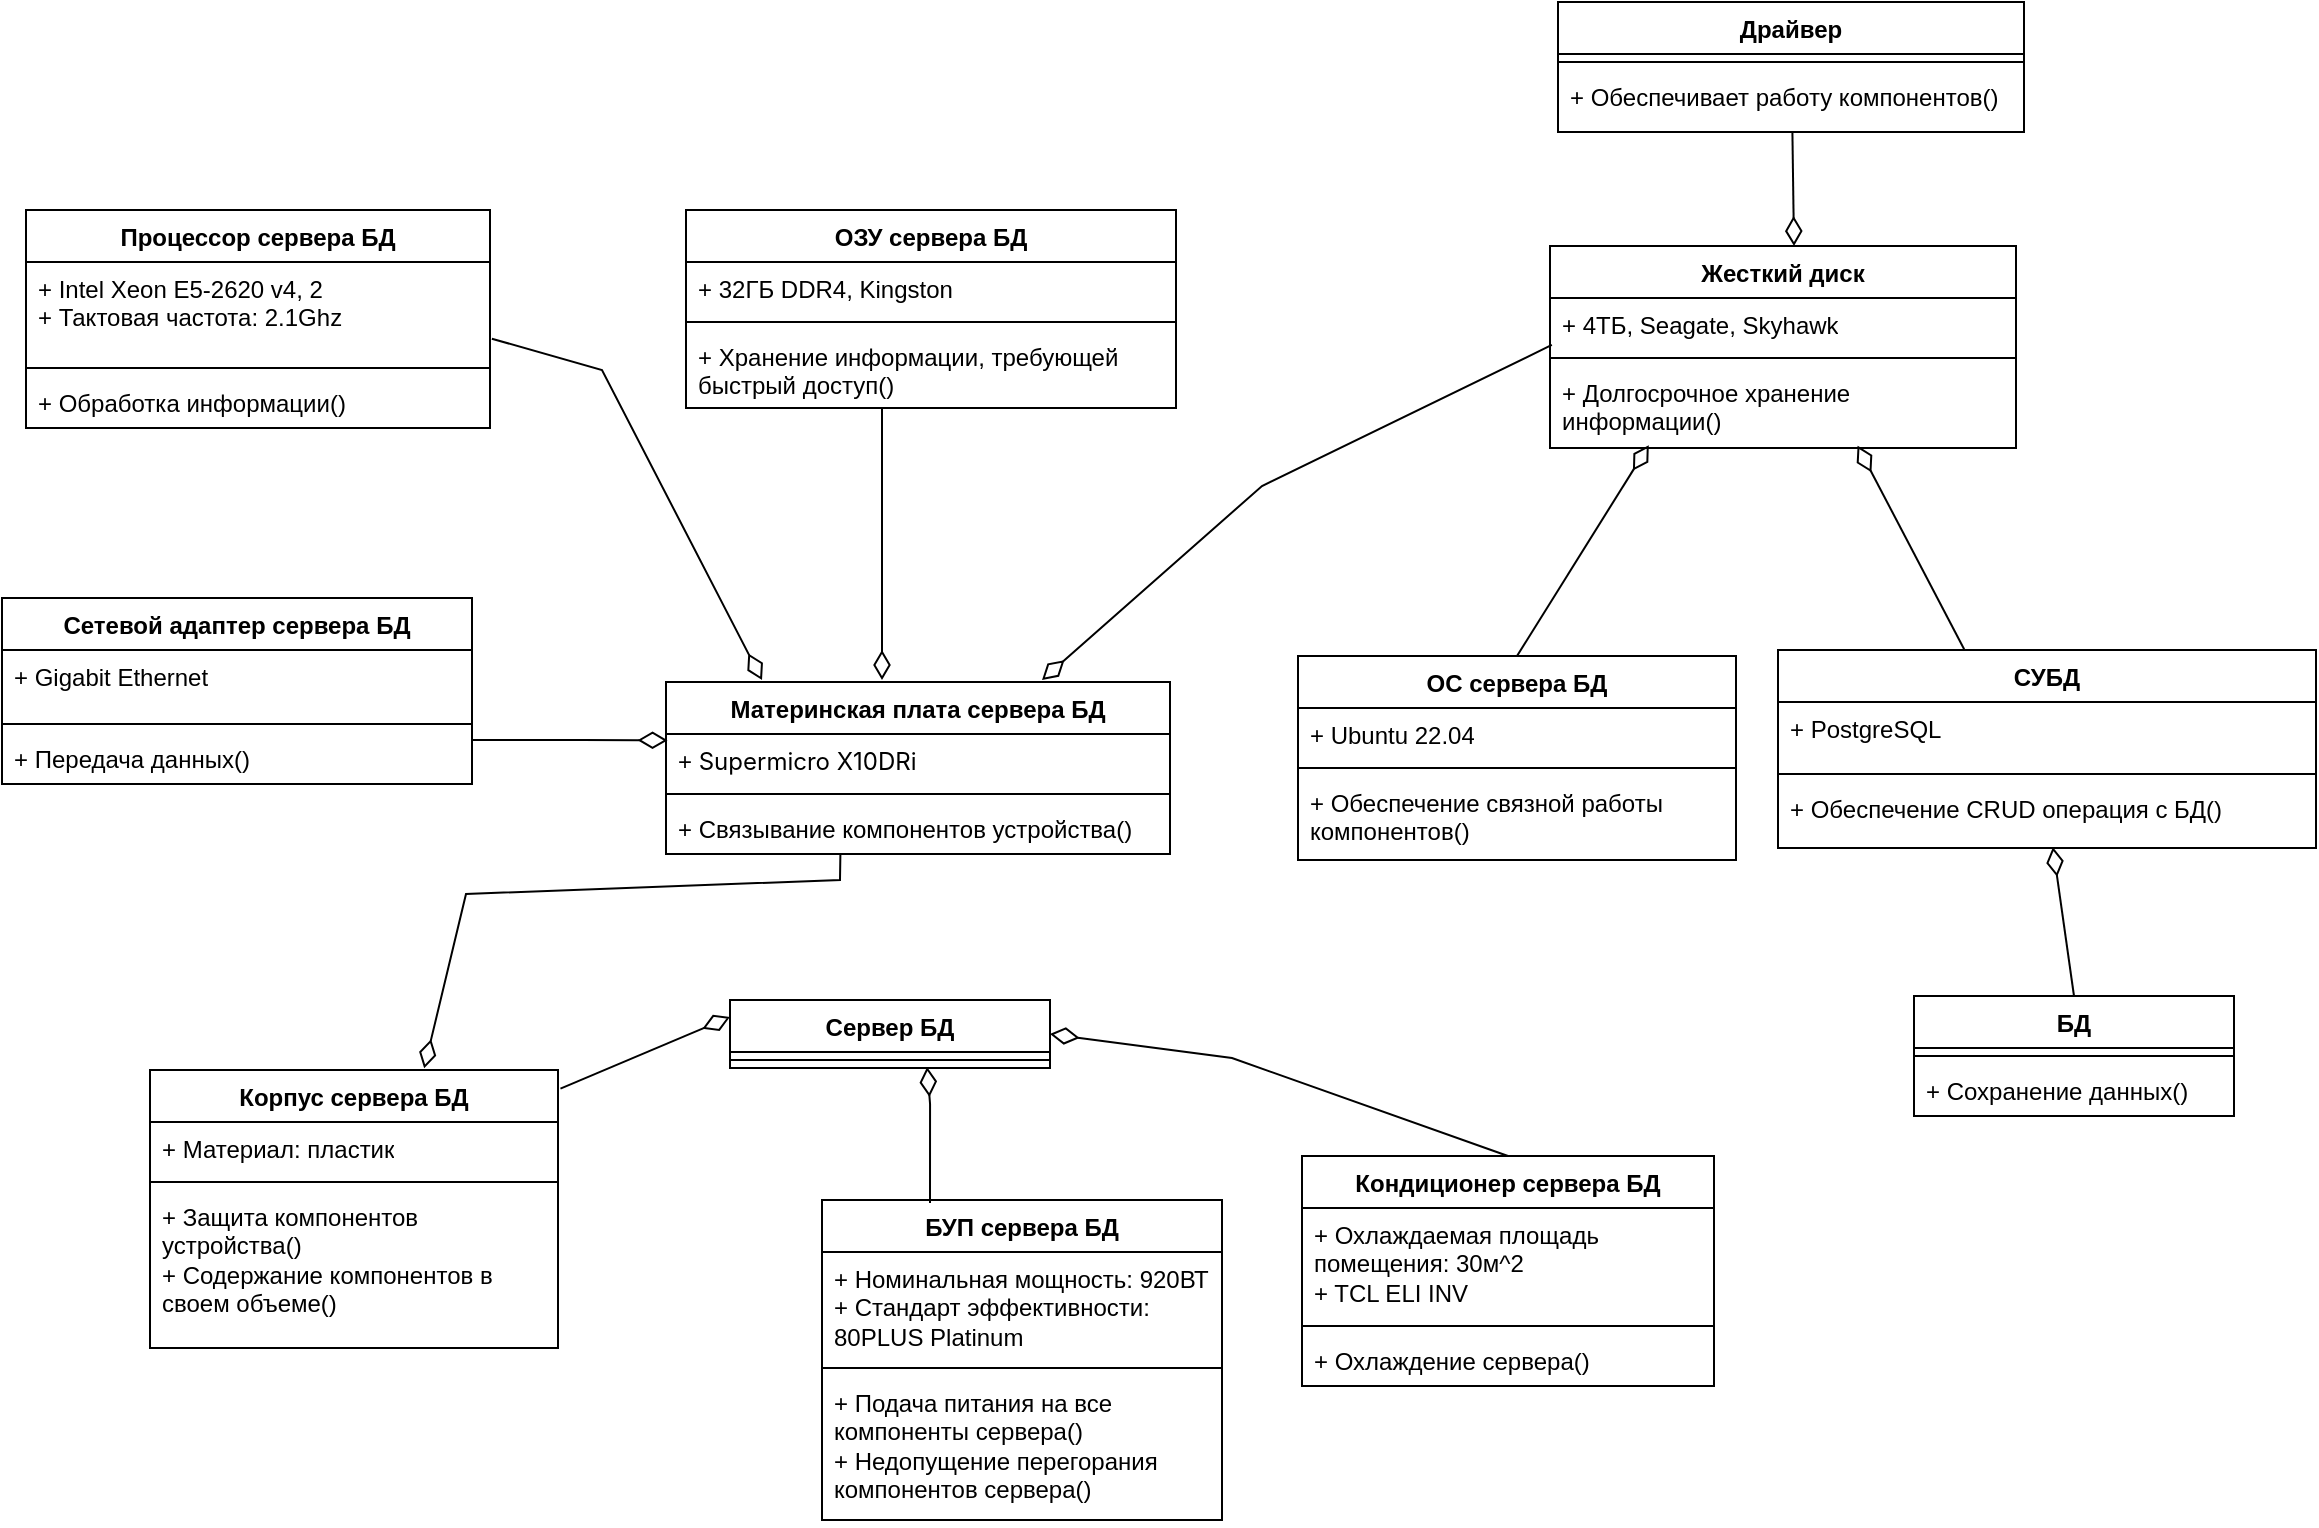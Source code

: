 <mxfile version="24.4.0" type="github">
  <diagram name="Страница — 1" id="ltwKN9lbTnuRCUI-QmUv">
    <mxGraphModel dx="1400" dy="1938" grid="0" gridSize="10" guides="1" tooltips="1" connect="1" arrows="1" fold="1" page="1" pageScale="1" pageWidth="827" pageHeight="1169" math="0" shadow="0">
      <root>
        <mxCell id="0" />
        <mxCell id="1" parent="0" />
        <mxCell id="Q2xC_4fxKE434t--dC2p-1" value="Сервер БД" style="swimlane;fontStyle=1;align=center;verticalAlign=top;childLayout=stackLayout;horizontal=1;startSize=26;horizontalStack=0;resizeParent=1;resizeParentMax=0;resizeLast=0;collapsible=1;marginBottom=0;whiteSpace=wrap;html=1;" parent="1" vertex="1">
          <mxGeometry x="384" y="250" width="160" height="34" as="geometry" />
        </mxCell>
        <mxCell id="Q2xC_4fxKE434t--dC2p-2" value="" style="line;strokeWidth=1;fillColor=none;align=left;verticalAlign=middle;spacingTop=-1;spacingLeft=3;spacingRight=3;rotatable=0;labelPosition=right;points=[];portConstraint=eastwest;strokeColor=inherit;" parent="Q2xC_4fxKE434t--dC2p-1" vertex="1">
          <mxGeometry y="26" width="160" height="8" as="geometry" />
        </mxCell>
        <mxCell id="Q2xC_4fxKE434t--dC2p-3" value="Корпус сервера БД" style="swimlane;fontStyle=1;align=center;verticalAlign=top;childLayout=stackLayout;horizontal=1;startSize=26;horizontalStack=0;resizeParent=1;resizeParentMax=0;resizeLast=0;collapsible=1;marginBottom=0;whiteSpace=wrap;html=1;" parent="1" vertex="1">
          <mxGeometry x="94" y="285" width="204" height="139" as="geometry" />
        </mxCell>
        <mxCell id="Q2xC_4fxKE434t--dC2p-4" value="+ Материал: пластик" style="text;strokeColor=none;fillColor=none;align=left;verticalAlign=top;spacingLeft=4;spacingRight=4;overflow=hidden;rotatable=0;points=[[0,0.5],[1,0.5]];portConstraint=eastwest;whiteSpace=wrap;html=1;" parent="Q2xC_4fxKE434t--dC2p-3" vertex="1">
          <mxGeometry y="26" width="204" height="26" as="geometry" />
        </mxCell>
        <mxCell id="Q2xC_4fxKE434t--dC2p-5" value="" style="line;strokeWidth=1;fillColor=none;align=left;verticalAlign=middle;spacingTop=-1;spacingLeft=3;spacingRight=3;rotatable=0;labelPosition=right;points=[];portConstraint=eastwest;strokeColor=inherit;" parent="Q2xC_4fxKE434t--dC2p-3" vertex="1">
          <mxGeometry y="52" width="204" height="8" as="geometry" />
        </mxCell>
        <mxCell id="Q2xC_4fxKE434t--dC2p-6" value="+ Защита компонентов устройства()&lt;div&gt;+ Содержание компонентов в своем объеме()&lt;/div&gt;" style="text;strokeColor=none;fillColor=none;align=left;verticalAlign=top;spacingLeft=4;spacingRight=4;overflow=hidden;rotatable=0;points=[[0,0.5],[1,0.5]];portConstraint=eastwest;whiteSpace=wrap;html=1;" parent="Q2xC_4fxKE434t--dC2p-3" vertex="1">
          <mxGeometry y="60" width="204" height="79" as="geometry" />
        </mxCell>
        <mxCell id="Q2xC_4fxKE434t--dC2p-7" value="Материнская плата сервера БД" style="swimlane;fontStyle=1;align=center;verticalAlign=top;childLayout=stackLayout;horizontal=1;startSize=26;horizontalStack=0;resizeParent=1;resizeParentMax=0;resizeLast=0;collapsible=1;marginBottom=0;whiteSpace=wrap;html=1;" parent="1" vertex="1">
          <mxGeometry x="352" y="91" width="252" height="86" as="geometry" />
        </mxCell>
        <mxCell id="Q2xC_4fxKE434t--dC2p-8" value="&lt;span style=&quot;background-color: rgb(255, 255, 255);&quot;&gt;&lt;font style=&quot;font-size: 12px;&quot;&gt;+&amp;nbsp;&lt;span style=&quot;font-family: Inter, -apple-system, BlinkMacSystemFont, &amp;quot;Segoe UI&amp;quot;, Roboto, Helvetica, Arial, sans-serif, &amp;quot;Apple Color Emoji&amp;quot;, &amp;quot;Segoe UI Emoji&amp;quot;, &amp;quot;Segoe UI Symbol&amp;quot;; white-space-collapse: preserve;&quot;&gt;Supermicro X10DRi&lt;/span&gt;&lt;/font&gt;&lt;/span&gt;&lt;div style=&quot;&quot;&gt;&lt;span style=&quot;background-color: rgb(255, 255, 255);&quot;&gt;&lt;span style=&quot;font-family: Inter, -apple-system, BlinkMacSystemFont, &amp;quot;Segoe UI&amp;quot;, Roboto, Helvetica, Arial, sans-serif, &amp;quot;Apple Color Emoji&amp;quot;, &amp;quot;Segoe UI Emoji&amp;quot;, &amp;quot;Segoe UI Symbol&amp;quot;; font-size: 16px; white-space-collapse: preserve;&quot;&gt;&lt;br&gt;&lt;/span&gt;&lt;/span&gt;&lt;/div&gt;" style="text;strokeColor=none;fillColor=none;align=left;verticalAlign=top;spacingLeft=4;spacingRight=4;overflow=hidden;rotatable=0;points=[[0,0.5],[1,0.5]];portConstraint=eastwest;whiteSpace=wrap;html=1;" parent="Q2xC_4fxKE434t--dC2p-7" vertex="1">
          <mxGeometry y="26" width="252" height="26" as="geometry" />
        </mxCell>
        <mxCell id="Q2xC_4fxKE434t--dC2p-9" value="" style="line;strokeWidth=1;fillColor=none;align=left;verticalAlign=middle;spacingTop=-1;spacingLeft=3;spacingRight=3;rotatable=0;labelPosition=right;points=[];portConstraint=eastwest;strokeColor=inherit;" parent="Q2xC_4fxKE434t--dC2p-7" vertex="1">
          <mxGeometry y="52" width="252" height="8" as="geometry" />
        </mxCell>
        <mxCell id="Q2xC_4fxKE434t--dC2p-10" value="+ Связывание компонентов устройства()" style="text;strokeColor=none;fillColor=none;align=left;verticalAlign=top;spacingLeft=4;spacingRight=4;overflow=hidden;rotatable=0;points=[[0,0.5],[1,0.5]];portConstraint=eastwest;whiteSpace=wrap;html=1;" parent="Q2xC_4fxKE434t--dC2p-7" vertex="1">
          <mxGeometry y="60" width="252" height="26" as="geometry" />
        </mxCell>
        <mxCell id="Q2xC_4fxKE434t--dC2p-11" value="Процессор сервера БД" style="swimlane;fontStyle=1;align=center;verticalAlign=top;childLayout=stackLayout;horizontal=1;startSize=26;horizontalStack=0;resizeParent=1;resizeParentMax=0;resizeLast=0;collapsible=1;marginBottom=0;whiteSpace=wrap;html=1;" parent="1" vertex="1">
          <mxGeometry x="32" y="-145" width="232" height="109" as="geometry" />
        </mxCell>
        <mxCell id="Q2xC_4fxKE434t--dC2p-12" value="+ Intel Xeon E5-2620 v4, 2&lt;div&gt;+ Тактовая частота: 2.1Ghz&lt;/div&gt;" style="text;strokeColor=none;fillColor=none;align=left;verticalAlign=top;spacingLeft=4;spacingRight=4;overflow=hidden;rotatable=0;points=[[0,0.5],[1,0.5]];portConstraint=eastwest;whiteSpace=wrap;html=1;" parent="Q2xC_4fxKE434t--dC2p-11" vertex="1">
          <mxGeometry y="26" width="232" height="49" as="geometry" />
        </mxCell>
        <mxCell id="Q2xC_4fxKE434t--dC2p-13" value="" style="line;strokeWidth=1;fillColor=none;align=left;verticalAlign=middle;spacingTop=-1;spacingLeft=3;spacingRight=3;rotatable=0;labelPosition=right;points=[];portConstraint=eastwest;strokeColor=inherit;" parent="Q2xC_4fxKE434t--dC2p-11" vertex="1">
          <mxGeometry y="75" width="232" height="8" as="geometry" />
        </mxCell>
        <mxCell id="Q2xC_4fxKE434t--dC2p-14" value="+ Обработка информации()" style="text;strokeColor=none;fillColor=none;align=left;verticalAlign=top;spacingLeft=4;spacingRight=4;overflow=hidden;rotatable=0;points=[[0,0.5],[1,0.5]];portConstraint=eastwest;whiteSpace=wrap;html=1;" parent="Q2xC_4fxKE434t--dC2p-11" vertex="1">
          <mxGeometry y="83" width="232" height="26" as="geometry" />
        </mxCell>
        <mxCell id="Q2xC_4fxKE434t--dC2p-15" value="ОЗУ сервера БД" style="swimlane;fontStyle=1;align=center;verticalAlign=top;childLayout=stackLayout;horizontal=1;startSize=26;horizontalStack=0;resizeParent=1;resizeParentMax=0;resizeLast=0;collapsible=1;marginBottom=0;whiteSpace=wrap;html=1;" parent="1" vertex="1">
          <mxGeometry x="362" y="-145" width="245" height="99" as="geometry" />
        </mxCell>
        <mxCell id="Q2xC_4fxKE434t--dC2p-16" value="+ 32ГБ DDR4, Kingston" style="text;strokeColor=none;fillColor=none;align=left;verticalAlign=top;spacingLeft=4;spacingRight=4;overflow=hidden;rotatable=0;points=[[0,0.5],[1,0.5]];portConstraint=eastwest;whiteSpace=wrap;html=1;" parent="Q2xC_4fxKE434t--dC2p-15" vertex="1">
          <mxGeometry y="26" width="245" height="26" as="geometry" />
        </mxCell>
        <mxCell id="Q2xC_4fxKE434t--dC2p-17" value="" style="line;strokeWidth=1;fillColor=none;align=left;verticalAlign=middle;spacingTop=-1;spacingLeft=3;spacingRight=3;rotatable=0;labelPosition=right;points=[];portConstraint=eastwest;strokeColor=inherit;" parent="Q2xC_4fxKE434t--dC2p-15" vertex="1">
          <mxGeometry y="52" width="245" height="8" as="geometry" />
        </mxCell>
        <mxCell id="Q2xC_4fxKE434t--dC2p-18" value="+ Хранение информации, требующей быстрый доступ()" style="text;strokeColor=none;fillColor=none;align=left;verticalAlign=top;spacingLeft=4;spacingRight=4;overflow=hidden;rotatable=0;points=[[0,0.5],[1,0.5]];portConstraint=eastwest;whiteSpace=wrap;html=1;" parent="Q2xC_4fxKE434t--dC2p-15" vertex="1">
          <mxGeometry y="60" width="245" height="39" as="geometry" />
        </mxCell>
        <mxCell id="Q2xC_4fxKE434t--dC2p-19" value="Жесткий диск" style="swimlane;fontStyle=1;align=center;verticalAlign=top;childLayout=stackLayout;horizontal=1;startSize=26;horizontalStack=0;resizeParent=1;resizeParentMax=0;resizeLast=0;collapsible=1;marginBottom=0;whiteSpace=wrap;html=1;" parent="1" vertex="1">
          <mxGeometry x="794" y="-127" width="233" height="101" as="geometry" />
        </mxCell>
        <mxCell id="Q2xC_4fxKE434t--dC2p-20" value="+ 4ТБ, Seagate, Skyhawk" style="text;strokeColor=none;fillColor=none;align=left;verticalAlign=top;spacingLeft=4;spacingRight=4;overflow=hidden;rotatable=0;points=[[0,0.5],[1,0.5]];portConstraint=eastwest;whiteSpace=wrap;html=1;" parent="Q2xC_4fxKE434t--dC2p-19" vertex="1">
          <mxGeometry y="26" width="233" height="26" as="geometry" />
        </mxCell>
        <mxCell id="Q2xC_4fxKE434t--dC2p-21" value="" style="line;strokeWidth=1;fillColor=none;align=left;verticalAlign=middle;spacingTop=-1;spacingLeft=3;spacingRight=3;rotatable=0;labelPosition=right;points=[];portConstraint=eastwest;strokeColor=inherit;" parent="Q2xC_4fxKE434t--dC2p-19" vertex="1">
          <mxGeometry y="52" width="233" height="8" as="geometry" />
        </mxCell>
        <mxCell id="Q2xC_4fxKE434t--dC2p-22" value="+ Долгосрочное хранение информации()" style="text;strokeColor=none;fillColor=none;align=left;verticalAlign=top;spacingLeft=4;spacingRight=4;overflow=hidden;rotatable=0;points=[[0,0.5],[1,0.5]];portConstraint=eastwest;whiteSpace=wrap;html=1;" parent="Q2xC_4fxKE434t--dC2p-19" vertex="1">
          <mxGeometry y="60" width="233" height="41" as="geometry" />
        </mxCell>
        <mxCell id="Q2xC_4fxKE434t--dC2p-23" value="Сетевой адаптер сервера БД" style="swimlane;fontStyle=1;align=center;verticalAlign=top;childLayout=stackLayout;horizontal=1;startSize=26;horizontalStack=0;resizeParent=1;resizeParentMax=0;resizeLast=0;collapsible=1;marginBottom=0;whiteSpace=wrap;html=1;" parent="1" vertex="1">
          <mxGeometry x="20" y="49" width="235" height="93" as="geometry" />
        </mxCell>
        <mxCell id="Q2xC_4fxKE434t--dC2p-24" value="+ Gigabit Ethernet" style="text;strokeColor=none;fillColor=none;align=left;verticalAlign=top;spacingLeft=4;spacingRight=4;overflow=hidden;rotatable=0;points=[[0,0.5],[1,0.5]];portConstraint=eastwest;whiteSpace=wrap;html=1;" parent="Q2xC_4fxKE434t--dC2p-23" vertex="1">
          <mxGeometry y="26" width="235" height="33" as="geometry" />
        </mxCell>
        <mxCell id="Q2xC_4fxKE434t--dC2p-25" value="" style="line;strokeWidth=1;fillColor=none;align=left;verticalAlign=middle;spacingTop=-1;spacingLeft=3;spacingRight=3;rotatable=0;labelPosition=right;points=[];portConstraint=eastwest;strokeColor=inherit;" parent="Q2xC_4fxKE434t--dC2p-23" vertex="1">
          <mxGeometry y="59" width="235" height="8" as="geometry" />
        </mxCell>
        <mxCell id="Q2xC_4fxKE434t--dC2p-26" value="+ Передача данных()" style="text;strokeColor=none;fillColor=none;align=left;verticalAlign=top;spacingLeft=4;spacingRight=4;overflow=hidden;rotatable=0;points=[[0,0.5],[1,0.5]];portConstraint=eastwest;whiteSpace=wrap;html=1;" parent="Q2xC_4fxKE434t--dC2p-23" vertex="1">
          <mxGeometry y="67" width="235" height="26" as="geometry" />
        </mxCell>
        <mxCell id="Q2xC_4fxKE434t--dC2p-31" value="ОС сервера БД" style="swimlane;fontStyle=1;align=center;verticalAlign=top;childLayout=stackLayout;horizontal=1;startSize=26;horizontalStack=0;resizeParent=1;resizeParentMax=0;resizeLast=0;collapsible=1;marginBottom=0;whiteSpace=wrap;html=1;" parent="1" vertex="1">
          <mxGeometry x="668" y="78" width="219" height="102" as="geometry" />
        </mxCell>
        <mxCell id="Q2xC_4fxKE434t--dC2p-32" value="+ Ubuntu 22.04" style="text;strokeColor=none;fillColor=none;align=left;verticalAlign=top;spacingLeft=4;spacingRight=4;overflow=hidden;rotatable=0;points=[[0,0.5],[1,0.5]];portConstraint=eastwest;whiteSpace=wrap;html=1;" parent="Q2xC_4fxKE434t--dC2p-31" vertex="1">
          <mxGeometry y="26" width="219" height="26" as="geometry" />
        </mxCell>
        <mxCell id="Q2xC_4fxKE434t--dC2p-33" value="" style="line;strokeWidth=1;fillColor=none;align=left;verticalAlign=middle;spacingTop=-1;spacingLeft=3;spacingRight=3;rotatable=0;labelPosition=right;points=[];portConstraint=eastwest;strokeColor=inherit;" parent="Q2xC_4fxKE434t--dC2p-31" vertex="1">
          <mxGeometry y="52" width="219" height="8" as="geometry" />
        </mxCell>
        <mxCell id="Q2xC_4fxKE434t--dC2p-34" value="+ Обеспечение связной работы компонентов()" style="text;strokeColor=none;fillColor=none;align=left;verticalAlign=top;spacingLeft=4;spacingRight=4;overflow=hidden;rotatable=0;points=[[0,0.5],[1,0.5]];portConstraint=eastwest;whiteSpace=wrap;html=1;" parent="Q2xC_4fxKE434t--dC2p-31" vertex="1">
          <mxGeometry y="60" width="219" height="42" as="geometry" />
        </mxCell>
        <mxCell id="Q2xC_4fxKE434t--dC2p-35" value="СУБД" style="swimlane;fontStyle=1;align=center;verticalAlign=top;childLayout=stackLayout;horizontal=1;startSize=26;horizontalStack=0;resizeParent=1;resizeParentMax=0;resizeLast=0;collapsible=1;marginBottom=0;whiteSpace=wrap;html=1;" parent="1" vertex="1">
          <mxGeometry x="908" y="75" width="269" height="99" as="geometry" />
        </mxCell>
        <mxCell id="Q2xC_4fxKE434t--dC2p-36" value="+ PostgreSQL" style="text;strokeColor=none;fillColor=none;align=left;verticalAlign=top;spacingLeft=4;spacingRight=4;overflow=hidden;rotatable=0;points=[[0,0.5],[1,0.5]];portConstraint=eastwest;whiteSpace=wrap;html=1;" parent="Q2xC_4fxKE434t--dC2p-35" vertex="1">
          <mxGeometry y="26" width="269" height="32" as="geometry" />
        </mxCell>
        <mxCell id="Q2xC_4fxKE434t--dC2p-37" value="" style="line;strokeWidth=1;fillColor=none;align=left;verticalAlign=middle;spacingTop=-1;spacingLeft=3;spacingRight=3;rotatable=0;labelPosition=right;points=[];portConstraint=eastwest;strokeColor=inherit;" parent="Q2xC_4fxKE434t--dC2p-35" vertex="1">
          <mxGeometry y="58" width="269" height="8" as="geometry" />
        </mxCell>
        <mxCell id="Q2xC_4fxKE434t--dC2p-38" value="&lt;div&gt;+ Обеспечение CRUD операция с БД()&lt;/div&gt;" style="text;strokeColor=none;fillColor=none;align=left;verticalAlign=top;spacingLeft=4;spacingRight=4;overflow=hidden;rotatable=0;points=[[0,0.5],[1,0.5]];portConstraint=eastwest;whiteSpace=wrap;html=1;" parent="Q2xC_4fxKE434t--dC2p-35" vertex="1">
          <mxGeometry y="66" width="269" height="33" as="geometry" />
        </mxCell>
        <mxCell id="Q2xC_4fxKE434t--dC2p-39" value="" style="endArrow=diamondThin;endFill=0;endSize=12;html=1;rounded=0;exitX=1.006;exitY=0.067;exitDx=0;exitDy=0;exitPerimeter=0;entryX=0;entryY=0.25;entryDx=0;entryDy=0;" parent="1" source="Q2xC_4fxKE434t--dC2p-3" edge="1" target="Q2xC_4fxKE434t--dC2p-1">
          <mxGeometry width="160" relative="1" as="geometry">
            <mxPoint x="200" y="280" as="sourcePoint" />
            <mxPoint x="359" y="248" as="targetPoint" />
            <Array as="points" />
          </mxGeometry>
        </mxCell>
        <mxCell id="Q2xC_4fxKE434t--dC2p-40" value="" style="endArrow=diamondThin;endFill=0;endSize=12;html=1;rounded=0;exitX=0.346;exitY=1.016;exitDx=0;exitDy=0;exitPerimeter=0;entryX=0.672;entryY=-0.006;entryDx=0;entryDy=0;entryPerimeter=0;" parent="1" source="Q2xC_4fxKE434t--dC2p-10" target="Q2xC_4fxKE434t--dC2p-3" edge="1">
          <mxGeometry width="160" relative="1" as="geometry">
            <mxPoint x="190" y="213" as="sourcePoint" />
            <mxPoint x="349" y="175" as="targetPoint" />
            <Array as="points">
              <mxPoint x="439" y="190" />
              <mxPoint x="252" y="197" />
            </Array>
          </mxGeometry>
        </mxCell>
        <mxCell id="Q2xC_4fxKE434t--dC2p-41" value="" style="endArrow=diamondThin;endFill=0;endSize=12;html=1;rounded=0;exitX=0.999;exitY=0.152;exitDx=0;exitDy=0;exitPerimeter=0;entryX=0.003;entryY=0.121;entryDx=0;entryDy=0;entryPerimeter=0;" parent="1" source="Q2xC_4fxKE434t--dC2p-26" target="Q2xC_4fxKE434t--dC2p-8" edge="1">
          <mxGeometry width="160" relative="1" as="geometry">
            <mxPoint x="310" y="107" as="sourcePoint" />
            <mxPoint x="350" y="120" as="targetPoint" />
            <Array as="points">
              <mxPoint x="310" y="120" />
            </Array>
          </mxGeometry>
        </mxCell>
        <mxCell id="Q2xC_4fxKE434t--dC2p-42" value="" style="endArrow=diamondThin;endFill=0;endSize=12;html=1;rounded=0;exitX=0.346;exitY=1.016;exitDx=0;exitDy=0;exitPerimeter=0;" parent="1" edge="1">
          <mxGeometry width="160" relative="1" as="geometry">
            <mxPoint x="460" y="-46" as="sourcePoint" />
            <mxPoint x="460" y="90" as="targetPoint" />
            <Array as="points">
              <mxPoint x="460" y="-33" />
            </Array>
          </mxGeometry>
        </mxCell>
        <mxCell id="Q2xC_4fxKE434t--dC2p-43" value="" style="endArrow=diamondThin;endFill=0;endSize=12;html=1;rounded=0;exitX=1.004;exitY=0.783;exitDx=0;exitDy=0;exitPerimeter=0;" parent="1" source="Q2xC_4fxKE434t--dC2p-12" edge="1">
          <mxGeometry width="160" relative="1" as="geometry">
            <mxPoint x="320" y="-78" as="sourcePoint" />
            <mxPoint x="400" y="90" as="targetPoint" />
            <Array as="points">
              <mxPoint x="320" y="-65" />
            </Array>
          </mxGeometry>
        </mxCell>
        <mxCell id="Q2xC_4fxKE434t--dC2p-44" value="" style="endArrow=diamondThin;endFill=0;endSize=12;html=1;rounded=0;exitX=0.004;exitY=0.903;exitDx=0;exitDy=0;exitPerimeter=0;" parent="1" source="Q2xC_4fxKE434t--dC2p-20" edge="1">
          <mxGeometry width="160" relative="1" as="geometry">
            <mxPoint x="790" y="-70" as="sourcePoint" />
            <mxPoint x="540" y="90" as="targetPoint" />
            <Array as="points">
              <mxPoint x="650" y="-7" />
            </Array>
          </mxGeometry>
        </mxCell>
        <mxCell id="Q2xC_4fxKE434t--dC2p-47" value="" style="endArrow=diamondThin;endFill=0;endSize=12;html=1;rounded=0;entryX=0.212;entryY=0.965;entryDx=0;entryDy=0;entryPerimeter=0;exitX=0.5;exitY=0;exitDx=0;exitDy=0;" parent="1" target="Q2xC_4fxKE434t--dC2p-22" edge="1" source="Q2xC_4fxKE434t--dC2p-31">
          <mxGeometry width="160" relative="1" as="geometry">
            <mxPoint x="794.07" y="143" as="sourcePoint" />
            <mxPoint x="794.5" y="74" as="targetPoint" />
            <Array as="points" />
          </mxGeometry>
        </mxCell>
        <mxCell id="Q2xC_4fxKE434t--dC2p-48" value="" style="endArrow=diamondThin;endFill=0;endSize=12;html=1;rounded=0;exitX=0.346;exitY=-0.004;exitDx=0;exitDy=0;exitPerimeter=0;entryX=0.66;entryY=0.972;entryDx=0;entryDy=0;entryPerimeter=0;" parent="1" source="Q2xC_4fxKE434t--dC2p-35" edge="1" target="Q2xC_4fxKE434t--dC2p-22">
          <mxGeometry width="160" relative="1" as="geometry">
            <mxPoint x="1040" y="156" as="sourcePoint" />
            <mxPoint x="1040" y="76" as="targetPoint" />
            <Array as="points" />
          </mxGeometry>
        </mxCell>
        <mxCell id="Q2xC_4fxKE434t--dC2p-49" value="БУП сервера БД" style="swimlane;fontStyle=1;align=center;verticalAlign=top;childLayout=stackLayout;horizontal=1;startSize=26;horizontalStack=0;resizeParent=1;resizeParentMax=0;resizeLast=0;collapsible=1;marginBottom=0;whiteSpace=wrap;html=1;" parent="1" vertex="1">
          <mxGeometry x="430" y="350" width="200" height="160" as="geometry" />
        </mxCell>
        <mxCell id="Q2xC_4fxKE434t--dC2p-50" value="+ Номинальная мощность: 920ВТ&lt;div&gt;+ Стандарт эффективности: 80PLUS Platinum&lt;/div&gt;" style="text;strokeColor=none;fillColor=none;align=left;verticalAlign=top;spacingLeft=4;spacingRight=4;overflow=hidden;rotatable=0;points=[[0,0.5],[1,0.5]];portConstraint=eastwest;whiteSpace=wrap;html=1;" parent="Q2xC_4fxKE434t--dC2p-49" vertex="1">
          <mxGeometry y="26" width="200" height="54" as="geometry" />
        </mxCell>
        <mxCell id="Q2xC_4fxKE434t--dC2p-51" value="" style="line;strokeWidth=1;fillColor=none;align=left;verticalAlign=middle;spacingTop=-1;spacingLeft=3;spacingRight=3;rotatable=0;labelPosition=right;points=[];portConstraint=eastwest;strokeColor=inherit;" parent="Q2xC_4fxKE434t--dC2p-49" vertex="1">
          <mxGeometry y="80" width="200" height="8" as="geometry" />
        </mxCell>
        <mxCell id="Q2xC_4fxKE434t--dC2p-52" value="+ Подача питания на все компоненты сервера()&lt;div&gt;+ Недопущение перегорания компонентов сервера()&lt;/div&gt;" style="text;strokeColor=none;fillColor=none;align=left;verticalAlign=top;spacingLeft=4;spacingRight=4;overflow=hidden;rotatable=0;points=[[0,0.5],[1,0.5]];portConstraint=eastwest;whiteSpace=wrap;html=1;" parent="Q2xC_4fxKE434t--dC2p-49" vertex="1">
          <mxGeometry y="88" width="200" height="72" as="geometry" />
        </mxCell>
        <mxCell id="Q2xC_4fxKE434t--dC2p-53" value="" style="endArrow=diamondThin;endFill=0;endSize=12;html=1;rounded=0;entryX=0.616;entryY=0.943;entryDx=0;entryDy=0;exitX=0.27;exitY=0.009;exitDx=0;exitDy=0;exitPerimeter=0;entryPerimeter=0;" parent="1" source="Q2xC_4fxKE434t--dC2p-49" edge="1" target="Q2xC_4fxKE434t--dC2p-2">
          <mxGeometry width="160" relative="1" as="geometry">
            <mxPoint x="484.03" y="332" as="sourcePoint" />
            <mxPoint x="484.96" y="263" as="targetPoint" />
            <Array as="points">
              <mxPoint x="484.03" y="302" />
            </Array>
          </mxGeometry>
        </mxCell>
        <mxCell id="Q2xC_4fxKE434t--dC2p-54" value="БД" style="swimlane;fontStyle=1;align=center;verticalAlign=top;childLayout=stackLayout;horizontal=1;startSize=26;horizontalStack=0;resizeParent=1;resizeParentMax=0;resizeLast=0;collapsible=1;marginBottom=0;whiteSpace=wrap;html=1;" parent="1" vertex="1">
          <mxGeometry x="976" y="248" width="160" height="60" as="geometry" />
        </mxCell>
        <mxCell id="Q2xC_4fxKE434t--dC2p-56" value="" style="line;strokeWidth=1;fillColor=none;align=left;verticalAlign=middle;spacingTop=-1;spacingLeft=3;spacingRight=3;rotatable=0;labelPosition=right;points=[];portConstraint=eastwest;strokeColor=inherit;" parent="Q2xC_4fxKE434t--dC2p-54" vertex="1">
          <mxGeometry y="26" width="160" height="8" as="geometry" />
        </mxCell>
        <mxCell id="Q2xC_4fxKE434t--dC2p-57" value="+ Сохранение данных()" style="text;strokeColor=none;fillColor=none;align=left;verticalAlign=top;spacingLeft=4;spacingRight=4;overflow=hidden;rotatable=0;points=[[0,0.5],[1,0.5]];portConstraint=eastwest;whiteSpace=wrap;html=1;" parent="Q2xC_4fxKE434t--dC2p-54" vertex="1">
          <mxGeometry y="34" width="160" height="26" as="geometry" />
        </mxCell>
        <mxCell id="Q2xC_4fxKE434t--dC2p-58" value="" style="endArrow=diamondThin;endFill=0;endSize=12;html=1;rounded=0;entryX=0.511;entryY=0.988;entryDx=0;entryDy=0;entryPerimeter=0;exitX=0.5;exitY=0;exitDx=0;exitDy=0;" parent="1" edge="1" target="Q2xC_4fxKE434t--dC2p-38" source="Q2xC_4fxKE434t--dC2p-54">
          <mxGeometry width="160" relative="1" as="geometry">
            <mxPoint x="1082" y="317" as="sourcePoint" />
            <mxPoint x="1081.97" y="258" as="targetPoint" />
            <Array as="points" />
          </mxGeometry>
        </mxCell>
        <mxCell id="0-5vWnnyPQfRnAPLTzSd-1" value="Кондиционер сервера БД" style="swimlane;fontStyle=1;align=center;verticalAlign=top;childLayout=stackLayout;horizontal=1;startSize=26;horizontalStack=0;resizeParent=1;resizeParentMax=0;resizeLast=0;collapsible=1;marginBottom=0;whiteSpace=wrap;html=1;" parent="1" vertex="1">
          <mxGeometry x="670" y="328" width="206" height="115" as="geometry" />
        </mxCell>
        <mxCell id="0-5vWnnyPQfRnAPLTzSd-2" value="+ Охлаждаемая площадь помещения: 30м^2&lt;div&gt;+ TCL ELI INV&lt;/div&gt;" style="text;strokeColor=none;fillColor=none;align=left;verticalAlign=top;spacingLeft=4;spacingRight=4;overflow=hidden;rotatable=0;points=[[0,0.5],[1,0.5]];portConstraint=eastwest;whiteSpace=wrap;html=1;" parent="0-5vWnnyPQfRnAPLTzSd-1" vertex="1">
          <mxGeometry y="26" width="206" height="55" as="geometry" />
        </mxCell>
        <mxCell id="0-5vWnnyPQfRnAPLTzSd-3" value="" style="line;strokeWidth=1;fillColor=none;align=left;verticalAlign=middle;spacingTop=-1;spacingLeft=3;spacingRight=3;rotatable=0;labelPosition=right;points=[];portConstraint=eastwest;strokeColor=inherit;" parent="0-5vWnnyPQfRnAPLTzSd-1" vertex="1">
          <mxGeometry y="81" width="206" height="8" as="geometry" />
        </mxCell>
        <mxCell id="0-5vWnnyPQfRnAPLTzSd-4" value="+ Охлаждение сервера()" style="text;strokeColor=none;fillColor=none;align=left;verticalAlign=top;spacingLeft=4;spacingRight=4;overflow=hidden;rotatable=0;points=[[0,0.5],[1,0.5]];portConstraint=eastwest;whiteSpace=wrap;html=1;" parent="0-5vWnnyPQfRnAPLTzSd-1" vertex="1">
          <mxGeometry y="89" width="206" height="26" as="geometry" />
        </mxCell>
        <mxCell id="0-5vWnnyPQfRnAPLTzSd-5" value="" style="endArrow=diamondThin;endFill=0;endSize=12;html=1;rounded=0;entryX=1;entryY=0.5;entryDx=0;entryDy=0;exitX=0.5;exitY=0;exitDx=0;exitDy=0;" parent="1" source="0-5vWnnyPQfRnAPLTzSd-1" target="Q2xC_4fxKE434t--dC2p-1" edge="1">
          <mxGeometry width="160" relative="1" as="geometry">
            <mxPoint x="629.04" y="340" as="sourcePoint" />
            <mxPoint x="630" y="252" as="targetPoint" />
            <Array as="points">
              <mxPoint x="635" y="279" />
            </Array>
          </mxGeometry>
        </mxCell>
        <mxCell id="OyMyBIQffLd1Z0KFBNP_-1" value="Драйвер" style="swimlane;fontStyle=1;align=center;verticalAlign=top;childLayout=stackLayout;horizontal=1;startSize=26;horizontalStack=0;resizeParent=1;resizeParentMax=0;resizeLast=0;collapsible=1;marginBottom=0;whiteSpace=wrap;html=1;" parent="1" vertex="1">
          <mxGeometry x="798" y="-249" width="233" height="65" as="geometry" />
        </mxCell>
        <mxCell id="OyMyBIQffLd1Z0KFBNP_-2" value="" style="line;strokeWidth=1;fillColor=none;align=left;verticalAlign=middle;spacingTop=-1;spacingLeft=3;spacingRight=3;rotatable=0;labelPosition=right;points=[];portConstraint=eastwest;strokeColor=inherit;" parent="OyMyBIQffLd1Z0KFBNP_-1" vertex="1">
          <mxGeometry y="26" width="233" height="8" as="geometry" />
        </mxCell>
        <mxCell id="OyMyBIQffLd1Z0KFBNP_-3" value="+ Обеспечивает работу компонентов()" style="text;strokeColor=none;fillColor=none;align=left;verticalAlign=top;spacingLeft=4;spacingRight=4;overflow=hidden;rotatable=0;points=[[0,0.5],[1,0.5]];portConstraint=eastwest;whiteSpace=wrap;html=1;" parent="OyMyBIQffLd1Z0KFBNP_-1" vertex="1">
          <mxGeometry y="34" width="233" height="31" as="geometry" />
        </mxCell>
        <mxCell id="OyMyBIQffLd1Z0KFBNP_-4" value="" style="endArrow=diamondThin;endFill=0;endSize=12;html=1;rounded=0;exitX=0.503;exitY=0.996;exitDx=0;exitDy=0;exitPerimeter=0;" parent="1" source="OyMyBIQffLd1Z0KFBNP_-3" edge="1">
          <mxGeometry width="160" relative="1" as="geometry">
            <mxPoint x="910.3" y="-129" as="sourcePoint" />
            <mxPoint x="916" y="-127" as="targetPoint" />
            <Array as="points" />
          </mxGeometry>
        </mxCell>
      </root>
    </mxGraphModel>
  </diagram>
</mxfile>
